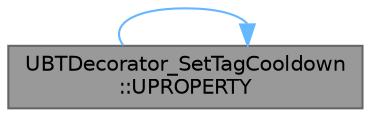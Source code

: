 digraph "UBTDecorator_SetTagCooldown::UPROPERTY"
{
 // INTERACTIVE_SVG=YES
 // LATEX_PDF_SIZE
  bgcolor="transparent";
  edge [fontname=Helvetica,fontsize=10,labelfontname=Helvetica,labelfontsize=10];
  node [fontname=Helvetica,fontsize=10,shape=box,height=0.2,width=0.4];
  rankdir="LR";
  Node1 [id="Node000001",label="UBTDecorator_SetTagCooldown\l::UPROPERTY",height=0.2,width=0.4,color="gray40", fillcolor="grey60", style="filled", fontcolor="black",tooltip="Value we will add or set to the Cooldown tag when this task runs."];
  Node1 -> Node1 [id="edge1_Node000001_Node000001",color="steelblue1",style="solid",tooltip=" "];
}
